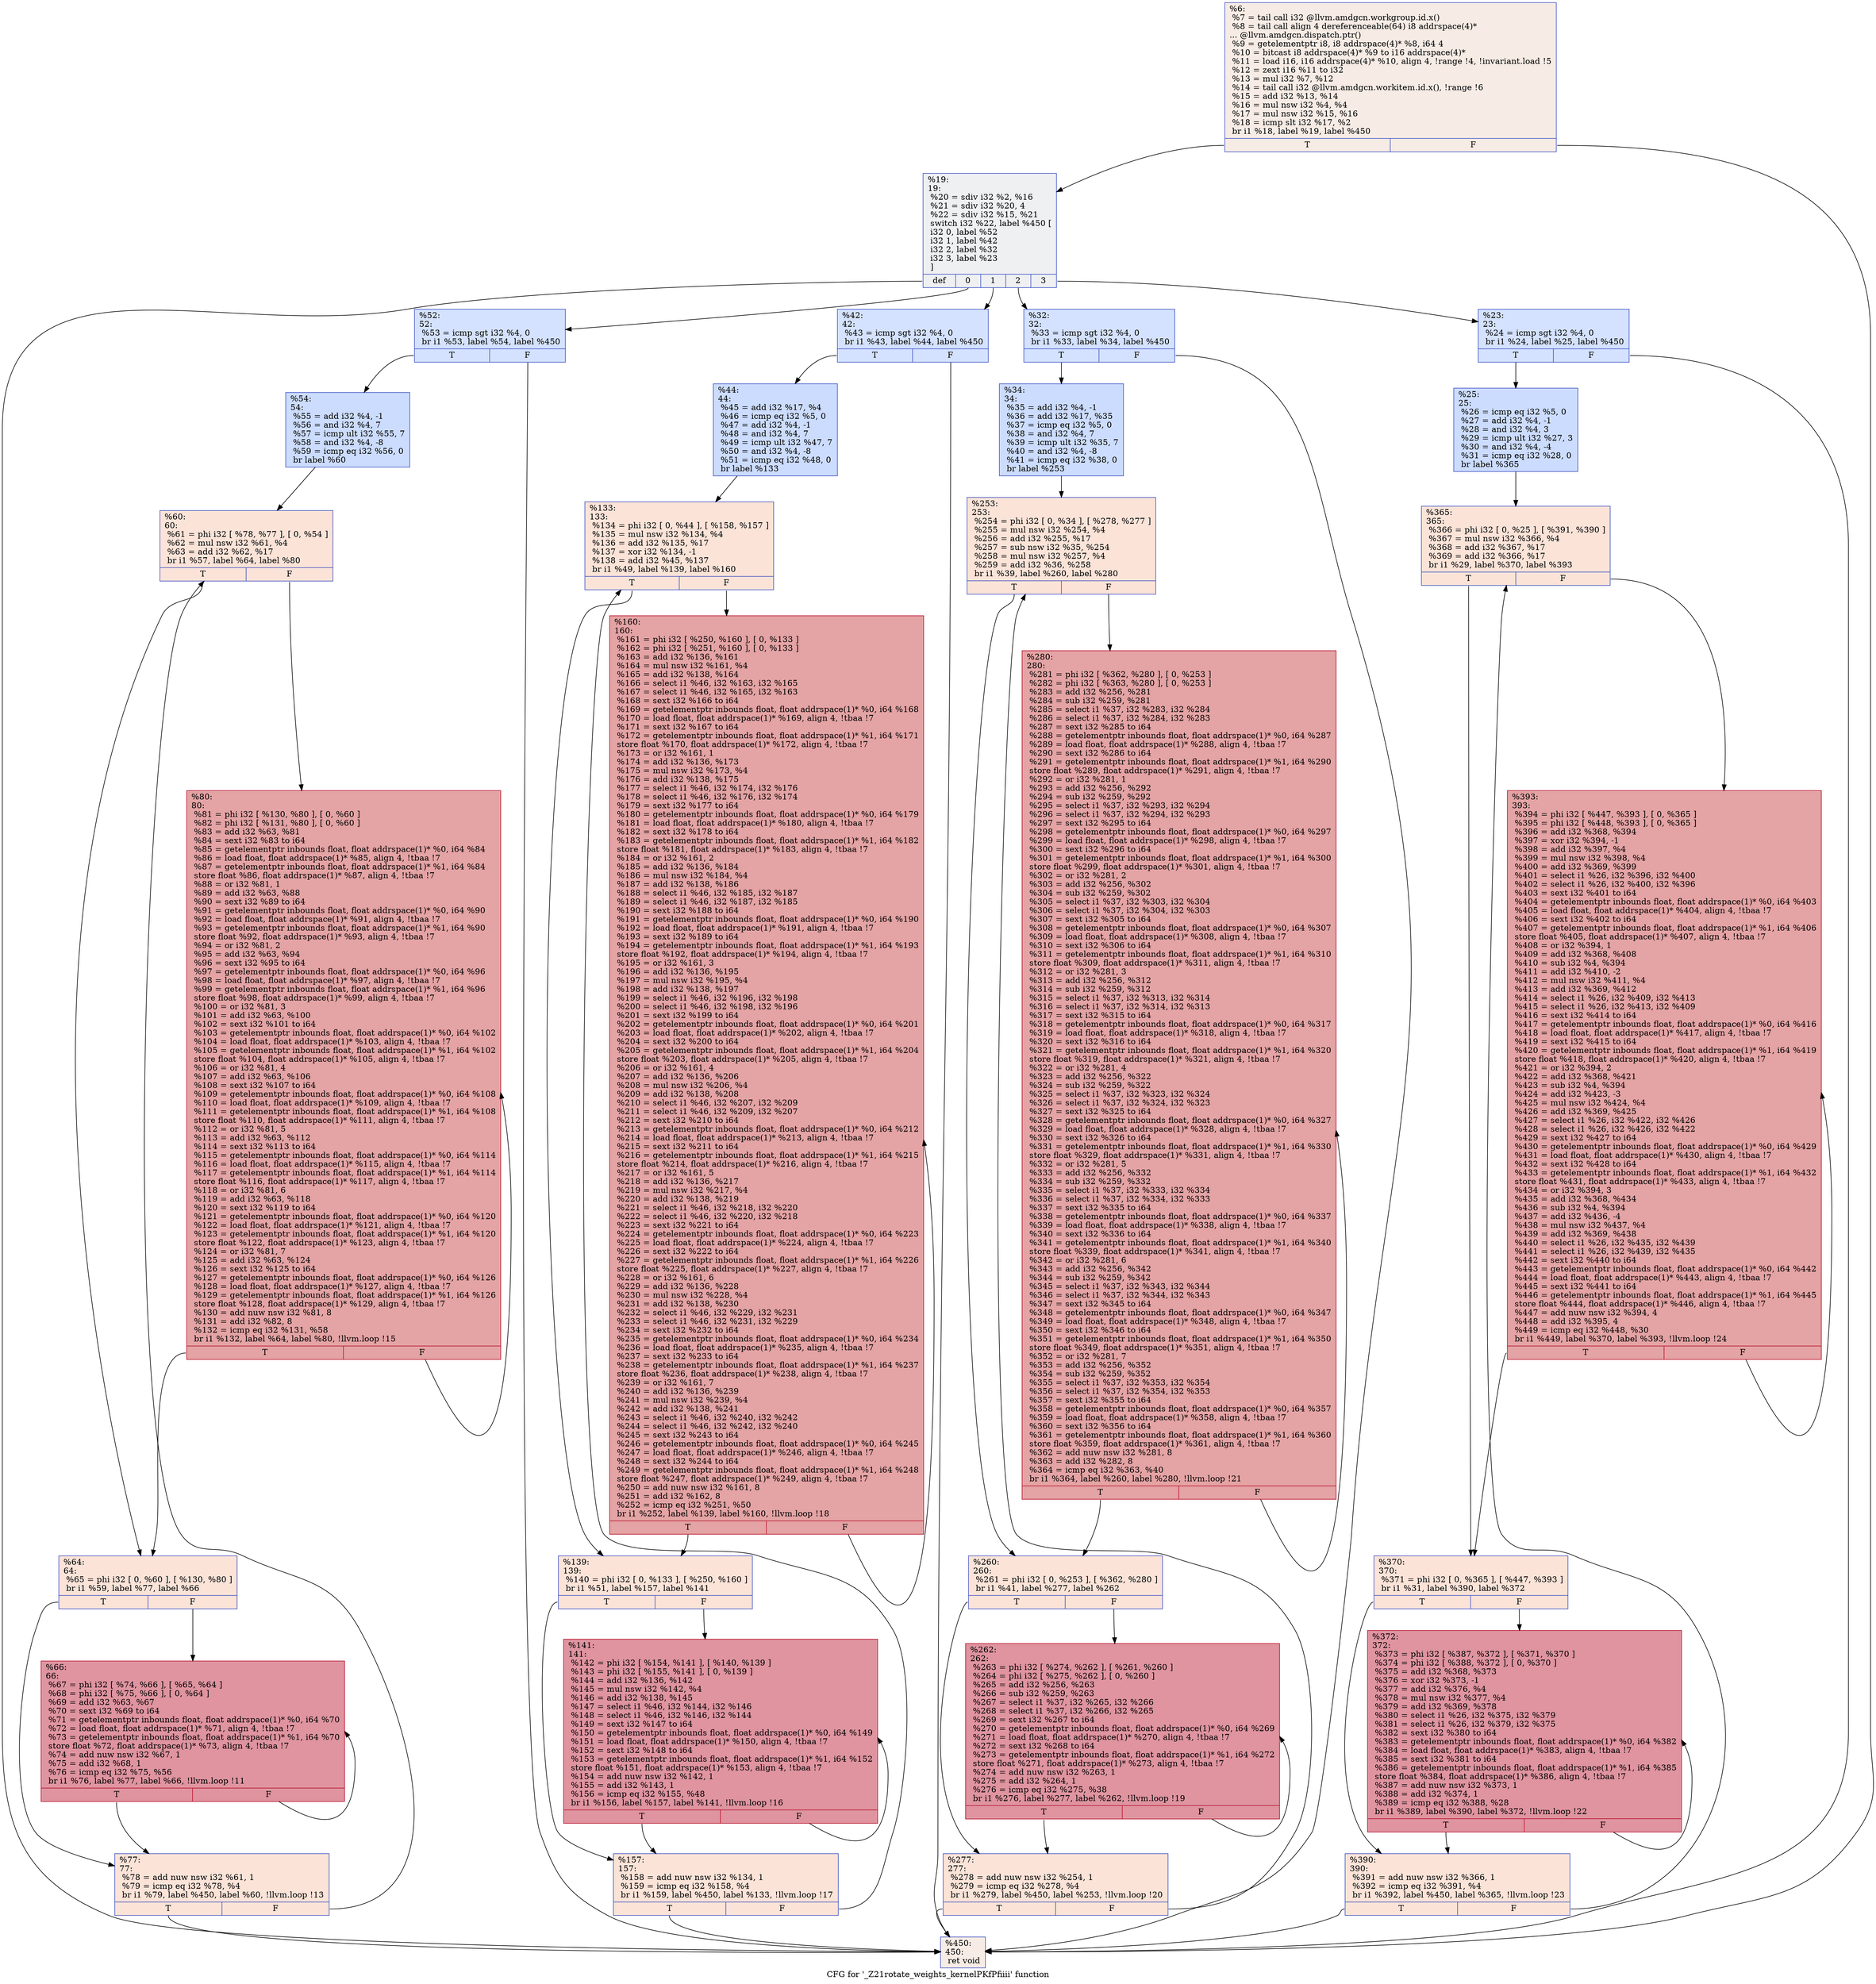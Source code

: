 digraph "CFG for '_Z21rotate_weights_kernelPKfPfiiii' function" {
	label="CFG for '_Z21rotate_weights_kernelPKfPfiiii' function";

	Node0x48474c0 [shape=record,color="#3d50c3ff", style=filled, fillcolor="#ecd3c570",label="{%6:\l  %7 = tail call i32 @llvm.amdgcn.workgroup.id.x()\l  %8 = tail call align 4 dereferenceable(64) i8 addrspace(4)*\l... @llvm.amdgcn.dispatch.ptr()\l  %9 = getelementptr i8, i8 addrspace(4)* %8, i64 4\l  %10 = bitcast i8 addrspace(4)* %9 to i16 addrspace(4)*\l  %11 = load i16, i16 addrspace(4)* %10, align 4, !range !4, !invariant.load !5\l  %12 = zext i16 %11 to i32\l  %13 = mul i32 %7, %12\l  %14 = tail call i32 @llvm.amdgcn.workitem.id.x(), !range !6\l  %15 = add i32 %13, %14\l  %16 = mul nsw i32 %4, %4\l  %17 = mul nsw i32 %15, %16\l  %18 = icmp slt i32 %17, %2\l  br i1 %18, label %19, label %450\l|{<s0>T|<s1>F}}"];
	Node0x48474c0:s0 -> Node0x4849570;
	Node0x48474c0:s1 -> Node0x4849600;
	Node0x4849570 [shape=record,color="#3d50c3ff", style=filled, fillcolor="#d9dce170",label="{%19:\l19:                                               \l  %20 = sdiv i32 %2, %16\l  %21 = sdiv i32 %20, 4\l  %22 = sdiv i32 %15, %21\l  switch i32 %22, label %450 [\l    i32 0, label %52\l    i32 1, label %42\l    i32 2, label %32\l    i32 3, label %23\l  ]\l|{<s0>def|<s1>0|<s2>1|<s3>2|<s4>3}}"];
	Node0x4849570:s0 -> Node0x4849600;
	Node0x4849570:s1 -> Node0x4849920;
	Node0x4849570:s2 -> Node0x48499a0;
	Node0x4849570:s3 -> Node0x4849a60;
	Node0x4849570:s4 -> Node0x4849b20;
	Node0x4849b20 [shape=record,color="#3d50c3ff", style=filled, fillcolor="#9ebeff70",label="{%23:\l23:                                               \l  %24 = icmp sgt i32 %4, 0\l  br i1 %24, label %25, label %450\l|{<s0>T|<s1>F}}"];
	Node0x4849b20:s0 -> Node0x4849de0;
	Node0x4849b20:s1 -> Node0x4849600;
	Node0x4849de0 [shape=record,color="#3d50c3ff", style=filled, fillcolor="#8caffe70",label="{%25:\l25:                                               \l  %26 = icmp eq i32 %5, 0\l  %27 = add i32 %4, -1\l  %28 = and i32 %4, 3\l  %29 = icmp ult i32 %27, 3\l  %30 = and i32 %4, -4\l  %31 = icmp eq i32 %28, 0\l  br label %365\l}"];
	Node0x4849de0 -> Node0x484a2a0;
	Node0x4849a60 [shape=record,color="#3d50c3ff", style=filled, fillcolor="#9ebeff70",label="{%32:\l32:                                               \l  %33 = icmp sgt i32 %4, 0\l  br i1 %33, label %34, label %450\l|{<s0>T|<s1>F}}"];
	Node0x4849a60:s0 -> Node0x4849460;
	Node0x4849a60:s1 -> Node0x4849600;
	Node0x4849460 [shape=record,color="#3d50c3ff", style=filled, fillcolor="#8caffe70",label="{%34:\l34:                                               \l  %35 = add i32 %4, -1\l  %36 = add i32 %17, %35\l  %37 = icmp eq i32 %5, 0\l  %38 = and i32 %4, 7\l  %39 = icmp ult i32 %35, 7\l  %40 = and i32 %4, -8\l  %41 = icmp eq i32 %38, 0\l  br label %253\l}"];
	Node0x4849460 -> Node0x484aa40;
	Node0x48499a0 [shape=record,color="#3d50c3ff", style=filled, fillcolor="#9ebeff70",label="{%42:\l42:                                               \l  %43 = icmp sgt i32 %4, 0\l  br i1 %43, label %44, label %450\l|{<s0>T|<s1>F}}"];
	Node0x48499a0:s0 -> Node0x484ab90;
	Node0x48499a0:s1 -> Node0x4849600;
	Node0x484ab90 [shape=record,color="#3d50c3ff", style=filled, fillcolor="#8caffe70",label="{%44:\l44:                                               \l  %45 = add i32 %17, %4\l  %46 = icmp eq i32 %5, 0\l  %47 = add i32 %4, -1\l  %48 = and i32 %4, 7\l  %49 = icmp ult i32 %47, 7\l  %50 = and i32 %4, -8\l  %51 = icmp eq i32 %48, 0\l  br label %133\l}"];
	Node0x484ab90 -> Node0x484b080;
	Node0x4849920 [shape=record,color="#3d50c3ff", style=filled, fillcolor="#9ebeff70",label="{%52:\l52:                                               \l  %53 = icmp sgt i32 %4, 0\l  br i1 %53, label %54, label %450\l|{<s0>T|<s1>F}}"];
	Node0x4849920:s0 -> Node0x484b1d0;
	Node0x4849920:s1 -> Node0x4849600;
	Node0x484b1d0 [shape=record,color="#3d50c3ff", style=filled, fillcolor="#8caffe70",label="{%54:\l54:                                               \l  %55 = add i32 %4, -1\l  %56 = and i32 %4, 7\l  %57 = icmp ult i32 %55, 7\l  %58 = and i32 %4, -8\l  %59 = icmp eq i32 %56, 0\l  br label %60\l}"];
	Node0x484b1d0 -> Node0x484b5a0;
	Node0x484b5a0 [shape=record,color="#3d50c3ff", style=filled, fillcolor="#f6bfa670",label="{%60:\l60:                                               \l  %61 = phi i32 [ %78, %77 ], [ 0, %54 ]\l  %62 = mul nsw i32 %61, %4\l  %63 = add i32 %62, %17\l  br i1 %57, label %64, label %80\l|{<s0>T|<s1>F}}"];
	Node0x484b5a0:s0 -> Node0x484b8f0;
	Node0x484b5a0:s1 -> Node0x484b980;
	Node0x484b8f0 [shape=record,color="#3d50c3ff", style=filled, fillcolor="#f6bfa670",label="{%64:\l64:                                               \l  %65 = phi i32 [ 0, %60 ], [ %130, %80 ]\l  br i1 %59, label %77, label %66\l|{<s0>T|<s1>F}}"];
	Node0x484b8f0:s0 -> Node0x484b690;
	Node0x484b8f0:s1 -> Node0x484a450;
	Node0x484a450 [shape=record,color="#b70d28ff", style=filled, fillcolor="#b70d2870",label="{%66:\l66:                                               \l  %67 = phi i32 [ %74, %66 ], [ %65, %64 ]\l  %68 = phi i32 [ %75, %66 ], [ 0, %64 ]\l  %69 = add i32 %63, %67\l  %70 = sext i32 %69 to i64\l  %71 = getelementptr inbounds float, float addrspace(1)* %0, i64 %70\l  %72 = load float, float addrspace(1)* %71, align 4, !tbaa !7\l  %73 = getelementptr inbounds float, float addrspace(1)* %1, i64 %70\l  store float %72, float addrspace(1)* %73, align 4, !tbaa !7\l  %74 = add nuw nsw i32 %67, 1\l  %75 = add i32 %68, 1\l  %76 = icmp eq i32 %75, %56\l  br i1 %76, label %77, label %66, !llvm.loop !11\l|{<s0>T|<s1>F}}"];
	Node0x484a450:s0 -> Node0x484b690;
	Node0x484a450:s1 -> Node0x484a450;
	Node0x484b690 [shape=record,color="#3d50c3ff", style=filled, fillcolor="#f6bfa670",label="{%77:\l77:                                               \l  %78 = add nuw nsw i32 %61, 1\l  %79 = icmp eq i32 %78, %4\l  br i1 %79, label %450, label %60, !llvm.loop !13\l|{<s0>T|<s1>F}}"];
	Node0x484b690:s0 -> Node0x4849600;
	Node0x484b690:s1 -> Node0x484b5a0;
	Node0x484b980 [shape=record,color="#b70d28ff", style=filled, fillcolor="#c32e3170",label="{%80:\l80:                                               \l  %81 = phi i32 [ %130, %80 ], [ 0, %60 ]\l  %82 = phi i32 [ %131, %80 ], [ 0, %60 ]\l  %83 = add i32 %63, %81\l  %84 = sext i32 %83 to i64\l  %85 = getelementptr inbounds float, float addrspace(1)* %0, i64 %84\l  %86 = load float, float addrspace(1)* %85, align 4, !tbaa !7\l  %87 = getelementptr inbounds float, float addrspace(1)* %1, i64 %84\l  store float %86, float addrspace(1)* %87, align 4, !tbaa !7\l  %88 = or i32 %81, 1\l  %89 = add i32 %63, %88\l  %90 = sext i32 %89 to i64\l  %91 = getelementptr inbounds float, float addrspace(1)* %0, i64 %90\l  %92 = load float, float addrspace(1)* %91, align 4, !tbaa !7\l  %93 = getelementptr inbounds float, float addrspace(1)* %1, i64 %90\l  store float %92, float addrspace(1)* %93, align 4, !tbaa !7\l  %94 = or i32 %81, 2\l  %95 = add i32 %63, %94\l  %96 = sext i32 %95 to i64\l  %97 = getelementptr inbounds float, float addrspace(1)* %0, i64 %96\l  %98 = load float, float addrspace(1)* %97, align 4, !tbaa !7\l  %99 = getelementptr inbounds float, float addrspace(1)* %1, i64 %96\l  store float %98, float addrspace(1)* %99, align 4, !tbaa !7\l  %100 = or i32 %81, 3\l  %101 = add i32 %63, %100\l  %102 = sext i32 %101 to i64\l  %103 = getelementptr inbounds float, float addrspace(1)* %0, i64 %102\l  %104 = load float, float addrspace(1)* %103, align 4, !tbaa !7\l  %105 = getelementptr inbounds float, float addrspace(1)* %1, i64 %102\l  store float %104, float addrspace(1)* %105, align 4, !tbaa !7\l  %106 = or i32 %81, 4\l  %107 = add i32 %63, %106\l  %108 = sext i32 %107 to i64\l  %109 = getelementptr inbounds float, float addrspace(1)* %0, i64 %108\l  %110 = load float, float addrspace(1)* %109, align 4, !tbaa !7\l  %111 = getelementptr inbounds float, float addrspace(1)* %1, i64 %108\l  store float %110, float addrspace(1)* %111, align 4, !tbaa !7\l  %112 = or i32 %81, 5\l  %113 = add i32 %63, %112\l  %114 = sext i32 %113 to i64\l  %115 = getelementptr inbounds float, float addrspace(1)* %0, i64 %114\l  %116 = load float, float addrspace(1)* %115, align 4, !tbaa !7\l  %117 = getelementptr inbounds float, float addrspace(1)* %1, i64 %114\l  store float %116, float addrspace(1)* %117, align 4, !tbaa !7\l  %118 = or i32 %81, 6\l  %119 = add i32 %63, %118\l  %120 = sext i32 %119 to i64\l  %121 = getelementptr inbounds float, float addrspace(1)* %0, i64 %120\l  %122 = load float, float addrspace(1)* %121, align 4, !tbaa !7\l  %123 = getelementptr inbounds float, float addrspace(1)* %1, i64 %120\l  store float %122, float addrspace(1)* %123, align 4, !tbaa !7\l  %124 = or i32 %81, 7\l  %125 = add i32 %63, %124\l  %126 = sext i32 %125 to i64\l  %127 = getelementptr inbounds float, float addrspace(1)* %0, i64 %126\l  %128 = load float, float addrspace(1)* %127, align 4, !tbaa !7\l  %129 = getelementptr inbounds float, float addrspace(1)* %1, i64 %126\l  store float %128, float addrspace(1)* %129, align 4, !tbaa !7\l  %130 = add nuw nsw i32 %81, 8\l  %131 = add i32 %82, 8\l  %132 = icmp eq i32 %131, %58\l  br i1 %132, label %64, label %80, !llvm.loop !15\l|{<s0>T|<s1>F}}"];
	Node0x484b980:s0 -> Node0x484b8f0;
	Node0x484b980:s1 -> Node0x484b980;
	Node0x484b080 [shape=record,color="#3d50c3ff", style=filled, fillcolor="#f6bfa670",label="{%133:\l133:                                              \l  %134 = phi i32 [ 0, %44 ], [ %158, %157 ]\l  %135 = mul nsw i32 %134, %4\l  %136 = add i32 %135, %17\l  %137 = xor i32 %134, -1\l  %138 = add i32 %45, %137\l  br i1 %49, label %139, label %160\l|{<s0>T|<s1>F}}"];
	Node0x484b080:s0 -> Node0x484fb20;
	Node0x484b080:s1 -> Node0x484fbb0;
	Node0x484fb20 [shape=record,color="#3d50c3ff", style=filled, fillcolor="#f6bfa670",label="{%139:\l139:                                              \l  %140 = phi i32 [ 0, %133 ], [ %250, %160 ]\l  br i1 %51, label %157, label %141\l|{<s0>T|<s1>F}}"];
	Node0x484fb20:s0 -> Node0x484f7a0;
	Node0x484fb20:s1 -> Node0x484fdd0;
	Node0x484fdd0 [shape=record,color="#b70d28ff", style=filled, fillcolor="#b70d2870",label="{%141:\l141:                                              \l  %142 = phi i32 [ %154, %141 ], [ %140, %139 ]\l  %143 = phi i32 [ %155, %141 ], [ 0, %139 ]\l  %144 = add i32 %136, %142\l  %145 = mul nsw i32 %142, %4\l  %146 = add i32 %138, %145\l  %147 = select i1 %46, i32 %144, i32 %146\l  %148 = select i1 %46, i32 %146, i32 %144\l  %149 = sext i32 %147 to i64\l  %150 = getelementptr inbounds float, float addrspace(1)* %0, i64 %149\l  %151 = load float, float addrspace(1)* %150, align 4, !tbaa !7\l  %152 = sext i32 %148 to i64\l  %153 = getelementptr inbounds float, float addrspace(1)* %1, i64 %152\l  store float %151, float addrspace(1)* %153, align 4, !tbaa !7\l  %154 = add nuw nsw i32 %142, 1\l  %155 = add i32 %143, 1\l  %156 = icmp eq i32 %155, %48\l  br i1 %156, label %157, label %141, !llvm.loop !16\l|{<s0>T|<s1>F}}"];
	Node0x484fdd0:s0 -> Node0x484f7a0;
	Node0x484fdd0:s1 -> Node0x484fdd0;
	Node0x484f7a0 [shape=record,color="#3d50c3ff", style=filled, fillcolor="#f6bfa670",label="{%157:\l157:                                              \l  %158 = add nuw nsw i32 %134, 1\l  %159 = icmp eq i32 %158, %4\l  br i1 %159, label %450, label %133, !llvm.loop !17\l|{<s0>T|<s1>F}}"];
	Node0x484f7a0:s0 -> Node0x4849600;
	Node0x484f7a0:s1 -> Node0x484b080;
	Node0x484fbb0 [shape=record,color="#b70d28ff", style=filled, fillcolor="#c32e3170",label="{%160:\l160:                                              \l  %161 = phi i32 [ %250, %160 ], [ 0, %133 ]\l  %162 = phi i32 [ %251, %160 ], [ 0, %133 ]\l  %163 = add i32 %136, %161\l  %164 = mul nsw i32 %161, %4\l  %165 = add i32 %138, %164\l  %166 = select i1 %46, i32 %163, i32 %165\l  %167 = select i1 %46, i32 %165, i32 %163\l  %168 = sext i32 %166 to i64\l  %169 = getelementptr inbounds float, float addrspace(1)* %0, i64 %168\l  %170 = load float, float addrspace(1)* %169, align 4, !tbaa !7\l  %171 = sext i32 %167 to i64\l  %172 = getelementptr inbounds float, float addrspace(1)* %1, i64 %171\l  store float %170, float addrspace(1)* %172, align 4, !tbaa !7\l  %173 = or i32 %161, 1\l  %174 = add i32 %136, %173\l  %175 = mul nsw i32 %173, %4\l  %176 = add i32 %138, %175\l  %177 = select i1 %46, i32 %174, i32 %176\l  %178 = select i1 %46, i32 %176, i32 %174\l  %179 = sext i32 %177 to i64\l  %180 = getelementptr inbounds float, float addrspace(1)* %0, i64 %179\l  %181 = load float, float addrspace(1)* %180, align 4, !tbaa !7\l  %182 = sext i32 %178 to i64\l  %183 = getelementptr inbounds float, float addrspace(1)* %1, i64 %182\l  store float %181, float addrspace(1)* %183, align 4, !tbaa !7\l  %184 = or i32 %161, 2\l  %185 = add i32 %136, %184\l  %186 = mul nsw i32 %184, %4\l  %187 = add i32 %138, %186\l  %188 = select i1 %46, i32 %185, i32 %187\l  %189 = select i1 %46, i32 %187, i32 %185\l  %190 = sext i32 %188 to i64\l  %191 = getelementptr inbounds float, float addrspace(1)* %0, i64 %190\l  %192 = load float, float addrspace(1)* %191, align 4, !tbaa !7\l  %193 = sext i32 %189 to i64\l  %194 = getelementptr inbounds float, float addrspace(1)* %1, i64 %193\l  store float %192, float addrspace(1)* %194, align 4, !tbaa !7\l  %195 = or i32 %161, 3\l  %196 = add i32 %136, %195\l  %197 = mul nsw i32 %195, %4\l  %198 = add i32 %138, %197\l  %199 = select i1 %46, i32 %196, i32 %198\l  %200 = select i1 %46, i32 %198, i32 %196\l  %201 = sext i32 %199 to i64\l  %202 = getelementptr inbounds float, float addrspace(1)* %0, i64 %201\l  %203 = load float, float addrspace(1)* %202, align 4, !tbaa !7\l  %204 = sext i32 %200 to i64\l  %205 = getelementptr inbounds float, float addrspace(1)* %1, i64 %204\l  store float %203, float addrspace(1)* %205, align 4, !tbaa !7\l  %206 = or i32 %161, 4\l  %207 = add i32 %136, %206\l  %208 = mul nsw i32 %206, %4\l  %209 = add i32 %138, %208\l  %210 = select i1 %46, i32 %207, i32 %209\l  %211 = select i1 %46, i32 %209, i32 %207\l  %212 = sext i32 %210 to i64\l  %213 = getelementptr inbounds float, float addrspace(1)* %0, i64 %212\l  %214 = load float, float addrspace(1)* %213, align 4, !tbaa !7\l  %215 = sext i32 %211 to i64\l  %216 = getelementptr inbounds float, float addrspace(1)* %1, i64 %215\l  store float %214, float addrspace(1)* %216, align 4, !tbaa !7\l  %217 = or i32 %161, 5\l  %218 = add i32 %136, %217\l  %219 = mul nsw i32 %217, %4\l  %220 = add i32 %138, %219\l  %221 = select i1 %46, i32 %218, i32 %220\l  %222 = select i1 %46, i32 %220, i32 %218\l  %223 = sext i32 %221 to i64\l  %224 = getelementptr inbounds float, float addrspace(1)* %0, i64 %223\l  %225 = load float, float addrspace(1)* %224, align 4, !tbaa !7\l  %226 = sext i32 %222 to i64\l  %227 = getelementptr inbounds float, float addrspace(1)* %1, i64 %226\l  store float %225, float addrspace(1)* %227, align 4, !tbaa !7\l  %228 = or i32 %161, 6\l  %229 = add i32 %136, %228\l  %230 = mul nsw i32 %228, %4\l  %231 = add i32 %138, %230\l  %232 = select i1 %46, i32 %229, i32 %231\l  %233 = select i1 %46, i32 %231, i32 %229\l  %234 = sext i32 %232 to i64\l  %235 = getelementptr inbounds float, float addrspace(1)* %0, i64 %234\l  %236 = load float, float addrspace(1)* %235, align 4, !tbaa !7\l  %237 = sext i32 %233 to i64\l  %238 = getelementptr inbounds float, float addrspace(1)* %1, i64 %237\l  store float %236, float addrspace(1)* %238, align 4, !tbaa !7\l  %239 = or i32 %161, 7\l  %240 = add i32 %136, %239\l  %241 = mul nsw i32 %239, %4\l  %242 = add i32 %138, %241\l  %243 = select i1 %46, i32 %240, i32 %242\l  %244 = select i1 %46, i32 %242, i32 %240\l  %245 = sext i32 %243 to i64\l  %246 = getelementptr inbounds float, float addrspace(1)* %0, i64 %245\l  %247 = load float, float addrspace(1)* %246, align 4, !tbaa !7\l  %248 = sext i32 %244 to i64\l  %249 = getelementptr inbounds float, float addrspace(1)* %1, i64 %248\l  store float %247, float addrspace(1)* %249, align 4, !tbaa !7\l  %250 = add nuw nsw i32 %161, 8\l  %251 = add i32 %162, 8\l  %252 = icmp eq i32 %251, %50\l  br i1 %252, label %139, label %160, !llvm.loop !18\l|{<s0>T|<s1>F}}"];
	Node0x484fbb0:s0 -> Node0x484fb20;
	Node0x484fbb0:s1 -> Node0x484fbb0;
	Node0x484aa40 [shape=record,color="#3d50c3ff", style=filled, fillcolor="#f6bfa670",label="{%253:\l253:                                              \l  %254 = phi i32 [ 0, %34 ], [ %278, %277 ]\l  %255 = mul nsw i32 %254, %4\l  %256 = add i32 %255, %17\l  %257 = sub nsw i32 %35, %254\l  %258 = mul nsw i32 %257, %4\l  %259 = add i32 %36, %258\l  br i1 %39, label %260, label %280\l|{<s0>T|<s1>F}}"];
	Node0x484aa40:s0 -> Node0x484f140;
	Node0x484aa40:s1 -> Node0x484f1d0;
	Node0x484f140 [shape=record,color="#3d50c3ff", style=filled, fillcolor="#f6bfa670",label="{%260:\l260:                                              \l  %261 = phi i32 [ 0, %253 ], [ %362, %280 ]\l  br i1 %41, label %277, label %262\l|{<s0>T|<s1>F}}"];
	Node0x484f140:s0 -> Node0x4854710;
	Node0x484f140:s1 -> Node0x484f3c0;
	Node0x484f3c0 [shape=record,color="#b70d28ff", style=filled, fillcolor="#b70d2870",label="{%262:\l262:                                              \l  %263 = phi i32 [ %274, %262 ], [ %261, %260 ]\l  %264 = phi i32 [ %275, %262 ], [ 0, %260 ]\l  %265 = add i32 %256, %263\l  %266 = sub i32 %259, %263\l  %267 = select i1 %37, i32 %265, i32 %266\l  %268 = select i1 %37, i32 %266, i32 %265\l  %269 = sext i32 %267 to i64\l  %270 = getelementptr inbounds float, float addrspace(1)* %0, i64 %269\l  %271 = load float, float addrspace(1)* %270, align 4, !tbaa !7\l  %272 = sext i32 %268 to i64\l  %273 = getelementptr inbounds float, float addrspace(1)* %1, i64 %272\l  store float %271, float addrspace(1)* %273, align 4, !tbaa !7\l  %274 = add nuw nsw i32 %263, 1\l  %275 = add i32 %264, 1\l  %276 = icmp eq i32 %275, %38\l  br i1 %276, label %277, label %262, !llvm.loop !19\l|{<s0>T|<s1>F}}"];
	Node0x484f3c0:s0 -> Node0x4854710;
	Node0x484f3c0:s1 -> Node0x484f3c0;
	Node0x4854710 [shape=record,color="#3d50c3ff", style=filled, fillcolor="#f6bfa670",label="{%277:\l277:                                              \l  %278 = add nuw nsw i32 %254, 1\l  %279 = icmp eq i32 %278, %4\l  br i1 %279, label %450, label %253, !llvm.loop !20\l|{<s0>T|<s1>F}}"];
	Node0x4854710:s0 -> Node0x4849600;
	Node0x4854710:s1 -> Node0x484aa40;
	Node0x484f1d0 [shape=record,color="#b70d28ff", style=filled, fillcolor="#c32e3170",label="{%280:\l280:                                              \l  %281 = phi i32 [ %362, %280 ], [ 0, %253 ]\l  %282 = phi i32 [ %363, %280 ], [ 0, %253 ]\l  %283 = add i32 %256, %281\l  %284 = sub i32 %259, %281\l  %285 = select i1 %37, i32 %283, i32 %284\l  %286 = select i1 %37, i32 %284, i32 %283\l  %287 = sext i32 %285 to i64\l  %288 = getelementptr inbounds float, float addrspace(1)* %0, i64 %287\l  %289 = load float, float addrspace(1)* %288, align 4, !tbaa !7\l  %290 = sext i32 %286 to i64\l  %291 = getelementptr inbounds float, float addrspace(1)* %1, i64 %290\l  store float %289, float addrspace(1)* %291, align 4, !tbaa !7\l  %292 = or i32 %281, 1\l  %293 = add i32 %256, %292\l  %294 = sub i32 %259, %292\l  %295 = select i1 %37, i32 %293, i32 %294\l  %296 = select i1 %37, i32 %294, i32 %293\l  %297 = sext i32 %295 to i64\l  %298 = getelementptr inbounds float, float addrspace(1)* %0, i64 %297\l  %299 = load float, float addrspace(1)* %298, align 4, !tbaa !7\l  %300 = sext i32 %296 to i64\l  %301 = getelementptr inbounds float, float addrspace(1)* %1, i64 %300\l  store float %299, float addrspace(1)* %301, align 4, !tbaa !7\l  %302 = or i32 %281, 2\l  %303 = add i32 %256, %302\l  %304 = sub i32 %259, %302\l  %305 = select i1 %37, i32 %303, i32 %304\l  %306 = select i1 %37, i32 %304, i32 %303\l  %307 = sext i32 %305 to i64\l  %308 = getelementptr inbounds float, float addrspace(1)* %0, i64 %307\l  %309 = load float, float addrspace(1)* %308, align 4, !tbaa !7\l  %310 = sext i32 %306 to i64\l  %311 = getelementptr inbounds float, float addrspace(1)* %1, i64 %310\l  store float %309, float addrspace(1)* %311, align 4, !tbaa !7\l  %312 = or i32 %281, 3\l  %313 = add i32 %256, %312\l  %314 = sub i32 %259, %312\l  %315 = select i1 %37, i32 %313, i32 %314\l  %316 = select i1 %37, i32 %314, i32 %313\l  %317 = sext i32 %315 to i64\l  %318 = getelementptr inbounds float, float addrspace(1)* %0, i64 %317\l  %319 = load float, float addrspace(1)* %318, align 4, !tbaa !7\l  %320 = sext i32 %316 to i64\l  %321 = getelementptr inbounds float, float addrspace(1)* %1, i64 %320\l  store float %319, float addrspace(1)* %321, align 4, !tbaa !7\l  %322 = or i32 %281, 4\l  %323 = add i32 %256, %322\l  %324 = sub i32 %259, %322\l  %325 = select i1 %37, i32 %323, i32 %324\l  %326 = select i1 %37, i32 %324, i32 %323\l  %327 = sext i32 %325 to i64\l  %328 = getelementptr inbounds float, float addrspace(1)* %0, i64 %327\l  %329 = load float, float addrspace(1)* %328, align 4, !tbaa !7\l  %330 = sext i32 %326 to i64\l  %331 = getelementptr inbounds float, float addrspace(1)* %1, i64 %330\l  store float %329, float addrspace(1)* %331, align 4, !tbaa !7\l  %332 = or i32 %281, 5\l  %333 = add i32 %256, %332\l  %334 = sub i32 %259, %332\l  %335 = select i1 %37, i32 %333, i32 %334\l  %336 = select i1 %37, i32 %334, i32 %333\l  %337 = sext i32 %335 to i64\l  %338 = getelementptr inbounds float, float addrspace(1)* %0, i64 %337\l  %339 = load float, float addrspace(1)* %338, align 4, !tbaa !7\l  %340 = sext i32 %336 to i64\l  %341 = getelementptr inbounds float, float addrspace(1)* %1, i64 %340\l  store float %339, float addrspace(1)* %341, align 4, !tbaa !7\l  %342 = or i32 %281, 6\l  %343 = add i32 %256, %342\l  %344 = sub i32 %259, %342\l  %345 = select i1 %37, i32 %343, i32 %344\l  %346 = select i1 %37, i32 %344, i32 %343\l  %347 = sext i32 %345 to i64\l  %348 = getelementptr inbounds float, float addrspace(1)* %0, i64 %347\l  %349 = load float, float addrspace(1)* %348, align 4, !tbaa !7\l  %350 = sext i32 %346 to i64\l  %351 = getelementptr inbounds float, float addrspace(1)* %1, i64 %350\l  store float %349, float addrspace(1)* %351, align 4, !tbaa !7\l  %352 = or i32 %281, 7\l  %353 = add i32 %256, %352\l  %354 = sub i32 %259, %352\l  %355 = select i1 %37, i32 %353, i32 %354\l  %356 = select i1 %37, i32 %354, i32 %353\l  %357 = sext i32 %355 to i64\l  %358 = getelementptr inbounds float, float addrspace(1)* %0, i64 %357\l  %359 = load float, float addrspace(1)* %358, align 4, !tbaa !7\l  %360 = sext i32 %356 to i64\l  %361 = getelementptr inbounds float, float addrspace(1)* %1, i64 %360\l  store float %359, float addrspace(1)* %361, align 4, !tbaa !7\l  %362 = add nuw nsw i32 %281, 8\l  %363 = add i32 %282, 8\l  %364 = icmp eq i32 %363, %40\l  br i1 %364, label %260, label %280, !llvm.loop !21\l|{<s0>T|<s1>F}}"];
	Node0x484f1d0:s0 -> Node0x484f140;
	Node0x484f1d0:s1 -> Node0x484f1d0;
	Node0x484a2a0 [shape=record,color="#3d50c3ff", style=filled, fillcolor="#f6bfa670",label="{%365:\l365:                                              \l  %366 = phi i32 [ 0, %25 ], [ %391, %390 ]\l  %367 = mul nsw i32 %366, %4\l  %368 = add i32 %367, %17\l  %369 = add i32 %366, %17\l  br i1 %29, label %370, label %393\l|{<s0>T|<s1>F}}"];
	Node0x484a2a0:s0 -> Node0x485ac40;
	Node0x484a2a0:s1 -> Node0x485acd0;
	Node0x485ac40 [shape=record,color="#3d50c3ff", style=filled, fillcolor="#f6bfa670",label="{%370:\l370:                                              \l  %371 = phi i32 [ 0, %365 ], [ %447, %393 ]\l  br i1 %31, label %390, label %372\l|{<s0>T|<s1>F}}"];
	Node0x485ac40:s0 -> Node0x4848c90;
	Node0x485ac40:s1 -> Node0x485aec0;
	Node0x485aec0 [shape=record,color="#b70d28ff", style=filled, fillcolor="#b70d2870",label="{%372:\l372:                                              \l  %373 = phi i32 [ %387, %372 ], [ %371, %370 ]\l  %374 = phi i32 [ %388, %372 ], [ 0, %370 ]\l  %375 = add i32 %368, %373\l  %376 = xor i32 %373, -1\l  %377 = add i32 %376, %4\l  %378 = mul nsw i32 %377, %4\l  %379 = add i32 %369, %378\l  %380 = select i1 %26, i32 %375, i32 %379\l  %381 = select i1 %26, i32 %379, i32 %375\l  %382 = sext i32 %380 to i64\l  %383 = getelementptr inbounds float, float addrspace(1)* %0, i64 %382\l  %384 = load float, float addrspace(1)* %383, align 4, !tbaa !7\l  %385 = sext i32 %381 to i64\l  %386 = getelementptr inbounds float, float addrspace(1)* %1, i64 %385\l  store float %384, float addrspace(1)* %386, align 4, !tbaa !7\l  %387 = add nuw nsw i32 %373, 1\l  %388 = add i32 %374, 1\l  %389 = icmp eq i32 %388, %28\l  br i1 %389, label %390, label %372, !llvm.loop !22\l|{<s0>T|<s1>F}}"];
	Node0x485aec0:s0 -> Node0x4848c90;
	Node0x485aec0:s1 -> Node0x485aec0;
	Node0x4848c90 [shape=record,color="#3d50c3ff", style=filled, fillcolor="#f6bfa670",label="{%390:\l390:                                              \l  %391 = add nuw nsw i32 %366, 1\l  %392 = icmp eq i32 %391, %4\l  br i1 %392, label %450, label %365, !llvm.loop !23\l|{<s0>T|<s1>F}}"];
	Node0x4848c90:s0 -> Node0x4849600;
	Node0x4848c90:s1 -> Node0x484a2a0;
	Node0x485acd0 [shape=record,color="#b70d28ff", style=filled, fillcolor="#c32e3170",label="{%393:\l393:                                              \l  %394 = phi i32 [ %447, %393 ], [ 0, %365 ]\l  %395 = phi i32 [ %448, %393 ], [ 0, %365 ]\l  %396 = add i32 %368, %394\l  %397 = xor i32 %394, -1\l  %398 = add i32 %397, %4\l  %399 = mul nsw i32 %398, %4\l  %400 = add i32 %369, %399\l  %401 = select i1 %26, i32 %396, i32 %400\l  %402 = select i1 %26, i32 %400, i32 %396\l  %403 = sext i32 %401 to i64\l  %404 = getelementptr inbounds float, float addrspace(1)* %0, i64 %403\l  %405 = load float, float addrspace(1)* %404, align 4, !tbaa !7\l  %406 = sext i32 %402 to i64\l  %407 = getelementptr inbounds float, float addrspace(1)* %1, i64 %406\l  store float %405, float addrspace(1)* %407, align 4, !tbaa !7\l  %408 = or i32 %394, 1\l  %409 = add i32 %368, %408\l  %410 = sub i32 %4, %394\l  %411 = add i32 %410, -2\l  %412 = mul nsw i32 %411, %4\l  %413 = add i32 %369, %412\l  %414 = select i1 %26, i32 %409, i32 %413\l  %415 = select i1 %26, i32 %413, i32 %409\l  %416 = sext i32 %414 to i64\l  %417 = getelementptr inbounds float, float addrspace(1)* %0, i64 %416\l  %418 = load float, float addrspace(1)* %417, align 4, !tbaa !7\l  %419 = sext i32 %415 to i64\l  %420 = getelementptr inbounds float, float addrspace(1)* %1, i64 %419\l  store float %418, float addrspace(1)* %420, align 4, !tbaa !7\l  %421 = or i32 %394, 2\l  %422 = add i32 %368, %421\l  %423 = sub i32 %4, %394\l  %424 = add i32 %423, -3\l  %425 = mul nsw i32 %424, %4\l  %426 = add i32 %369, %425\l  %427 = select i1 %26, i32 %422, i32 %426\l  %428 = select i1 %26, i32 %426, i32 %422\l  %429 = sext i32 %427 to i64\l  %430 = getelementptr inbounds float, float addrspace(1)* %0, i64 %429\l  %431 = load float, float addrspace(1)* %430, align 4, !tbaa !7\l  %432 = sext i32 %428 to i64\l  %433 = getelementptr inbounds float, float addrspace(1)* %1, i64 %432\l  store float %431, float addrspace(1)* %433, align 4, !tbaa !7\l  %434 = or i32 %394, 3\l  %435 = add i32 %368, %434\l  %436 = sub i32 %4, %394\l  %437 = add i32 %436, -4\l  %438 = mul nsw i32 %437, %4\l  %439 = add i32 %369, %438\l  %440 = select i1 %26, i32 %435, i32 %439\l  %441 = select i1 %26, i32 %439, i32 %435\l  %442 = sext i32 %440 to i64\l  %443 = getelementptr inbounds float, float addrspace(1)* %0, i64 %442\l  %444 = load float, float addrspace(1)* %443, align 4, !tbaa !7\l  %445 = sext i32 %441 to i64\l  %446 = getelementptr inbounds float, float addrspace(1)* %1, i64 %445\l  store float %444, float addrspace(1)* %446, align 4, !tbaa !7\l  %447 = add nuw nsw i32 %394, 4\l  %448 = add i32 %395, 4\l  %449 = icmp eq i32 %448, %30\l  br i1 %449, label %370, label %393, !llvm.loop !24\l|{<s0>T|<s1>F}}"];
	Node0x485acd0:s0 -> Node0x485ac40;
	Node0x485acd0:s1 -> Node0x485acd0;
	Node0x4849600 [shape=record,color="#3d50c3ff", style=filled, fillcolor="#ecd3c570",label="{%450:\l450:                                              \l  ret void\l}"];
}
